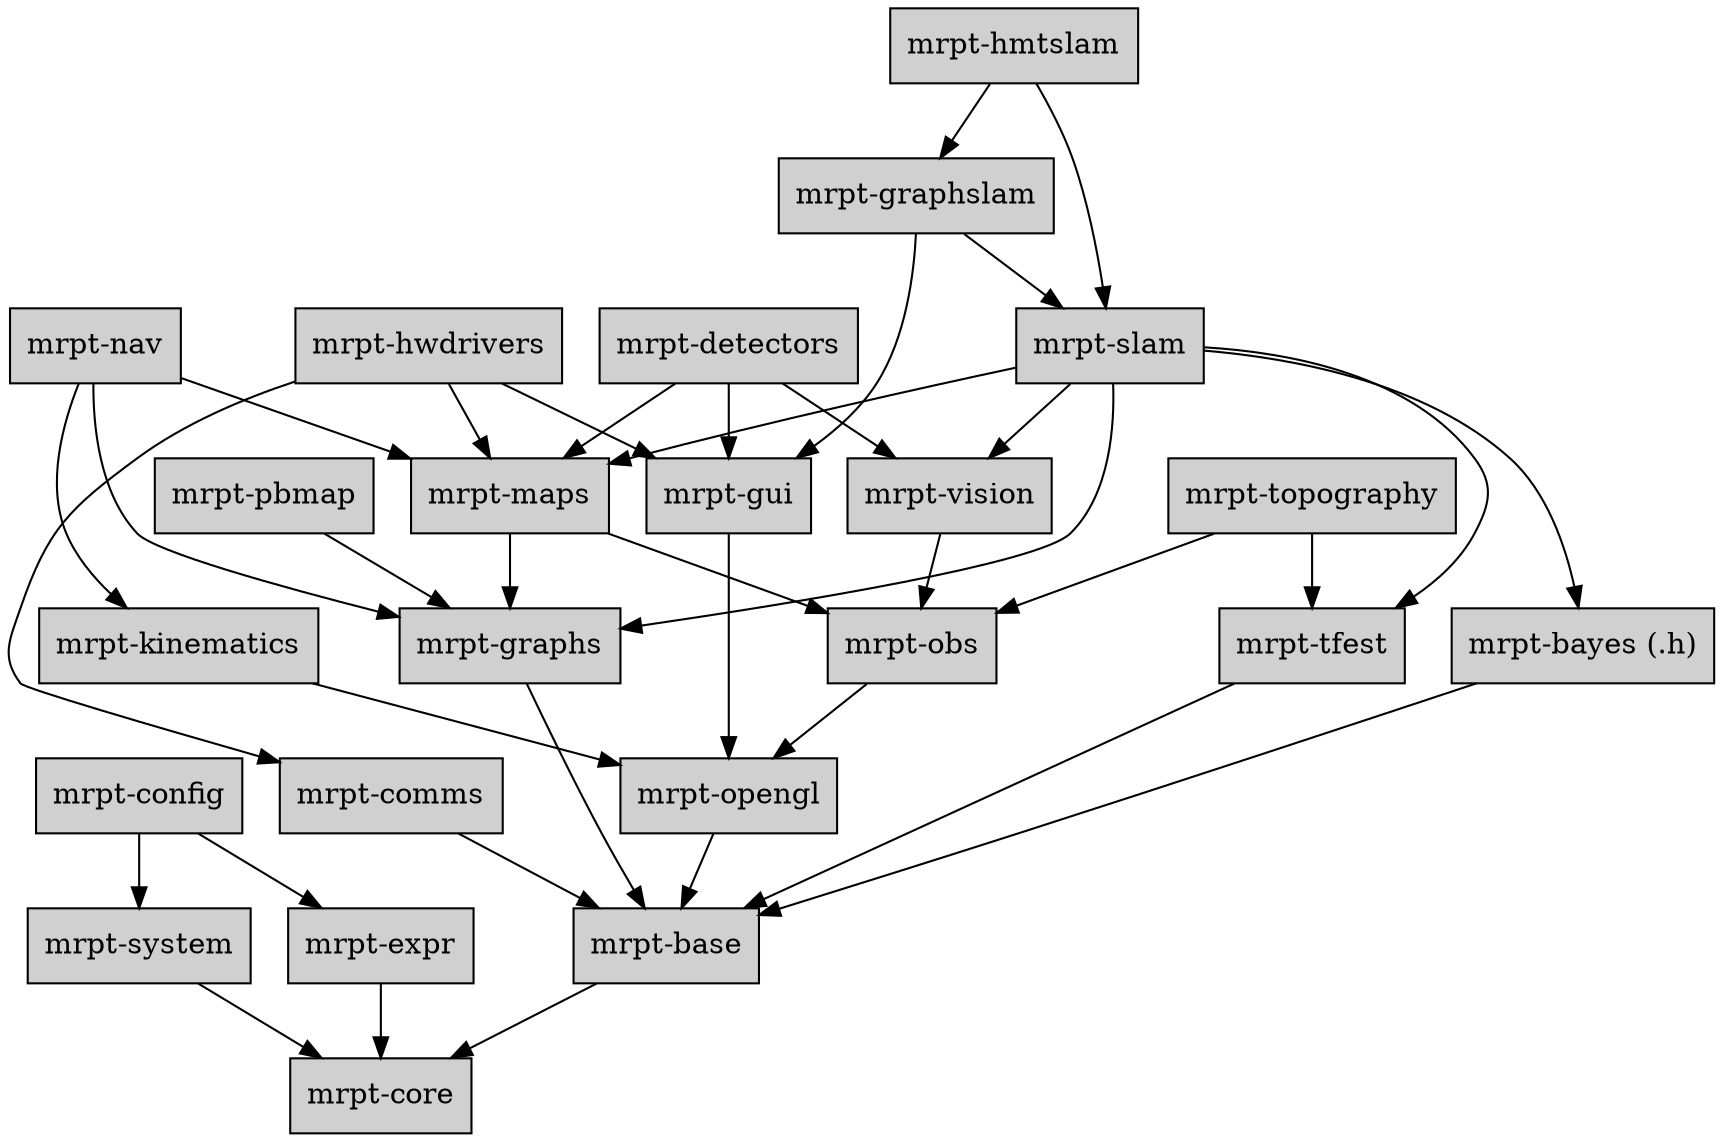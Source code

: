 digraph MRPT_LIBS {

	node [shape=box,style=filled, fillcolor="#D0D0D0"];

	core       [label="mrpt-core",URL="group__mrpt__core__grp.html"];
	
	expr       [label="mrpt-expr",URL="group__mrpt__expr__grp.html"];
	expr -> core;
	
	system     [label="mrpt-system",URL="group__mrpt__system__grp.html"];
	system -> core;
	
	config     [label="mrpt-config",URL="group__mrpt__config__grp.html"];
	config -> expr;
	config -> system;
	
	base       [label="mrpt-base",URL="group__mrpt__base__grp.html"];
	base -> core;
	
	comms      [label="mrpt-comms",URL="group__mrpt__comms__grp.html"];
	comms -> base;
	
	graphs     [label="mrpt-graphs",URL="group__mrpt__graphs__grp.html"];
	graphs -> base;
	
	bayes      [label="mrpt-bayes (.h)",URL="group__mrpt__bayes__grp.html"];
	bayes -> base;

	opengl     [label="mrpt-opengl", URL="group__mrpt__opengl__grp.html"];
	opengl -> base;

	gui        [label="mrpt-gui",URL="group__mrpt__gui__grp.html"];
	gui -> opengl;

	obs        [label="mrpt-obs",URL="group__mrpt__obs__grp.html"];
	obs -> opengl;

	hwdrivers  [label="mrpt-hwdrivers",URL="group__mrpt__hwdrivers__grp.html"];
	hwdrivers -> gui;
	hwdrivers -> maps;
	hwdrivers -> comms;

	topography [label="mrpt-topography",URL="group__mrpt__topography__grp.html"];
	topography -> obs;
	topography -> tfest;

	maps       [label="mrpt-maps",URL="group__mrpt__maps__grp.html"];
	maps -> obs;
	maps -> graphs;

	vision     [label="mrpt-vision",URL="group__mrpt__vision__grp.html"];
	vision -> obs;

	tfest      [label="mrpt-tfest",URL="group__mrpt__tfest__grp.html"];
	tfest -> base;

	slam       [label="mrpt-slam",URL="group__mrpt__slam__grp.html"];
	slam -> maps;
	slam -> vision;
	slam -> tfest;
	slam -> bayes;
	slam -> graphs;

	graphslam  [label="mrpt-graphslam",URL="group__mrpt__graphslam__grp.html"];
	graphslam -> slam;
	graphslam -> gui;

	hmtslam    [label="mrpt-hmtslam",URL="group__mrpt__hmtslam__grp.html"];
	hmtslam -> slam;
	hmtslam -> graphslam;

	nav        [label="mrpt-nav",URL="group__mrpt__nav__grp.html"];
	nav -> maps;
	nav -> graphs;
	nav -> kinematics;

	detectors  [label="mrpt-detectors",URL="group__mrpt__detectors__grp.html"];
	detectors -> vision;
	detectors -> maps;
	detectors -> gui;

	kinematics [label="mrpt-kinematics",URL="group__mrpt__kinematics__grp.html"];
	kinematics -> opengl;

	pbmap      [label="mrpt-pbmap",URL="group__mrpt__pbmap__grp.html"];
	pbmap -> graphs;

}
